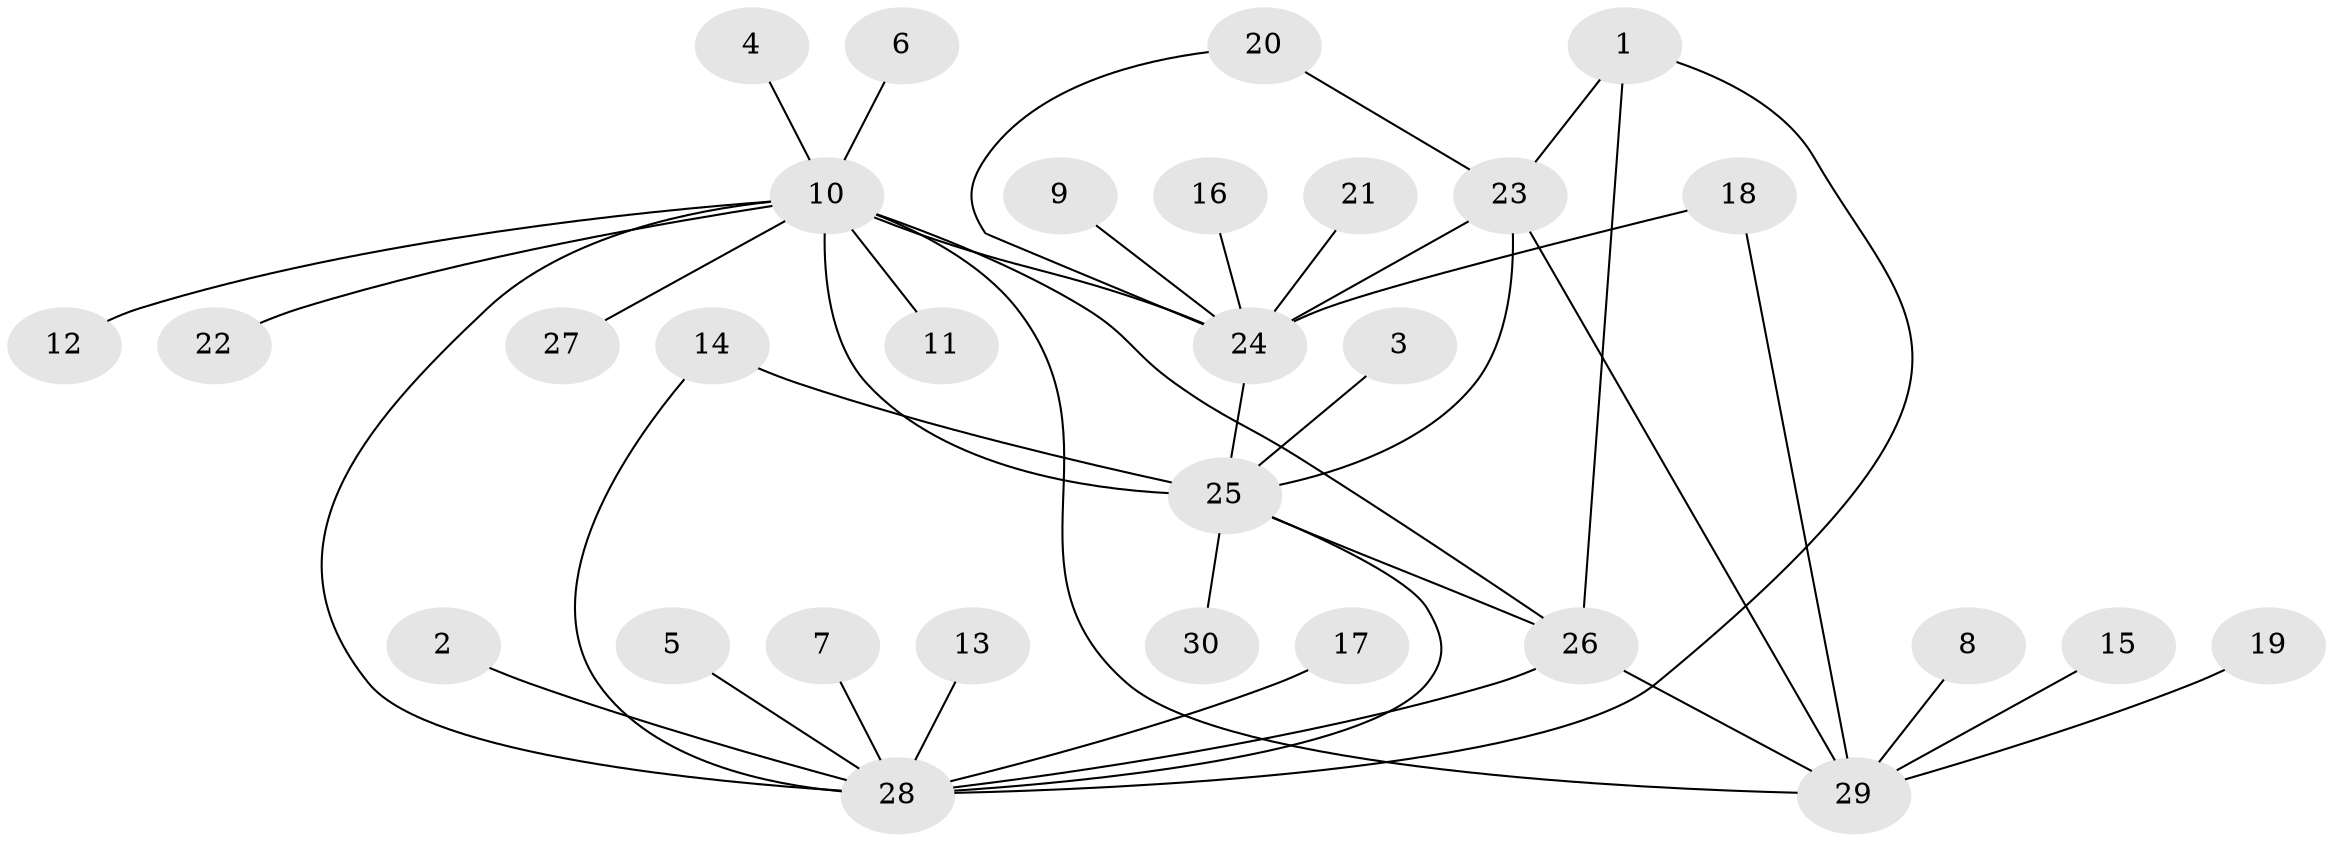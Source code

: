 // original degree distribution, {7: 0.03333333333333333, 6: 0.03333333333333333, 5: 0.08333333333333333, 3: 0.03333333333333333, 4: 0.05, 9: 0.016666666666666666, 12: 0.016666666666666666, 8: 0.016666666666666666, 1: 0.5666666666666667, 2: 0.15}
// Generated by graph-tools (version 1.1) at 2025/50/03/09/25 03:50:27]
// undirected, 30 vertices, 41 edges
graph export_dot {
graph [start="1"]
  node [color=gray90,style=filled];
  1;
  2;
  3;
  4;
  5;
  6;
  7;
  8;
  9;
  10;
  11;
  12;
  13;
  14;
  15;
  16;
  17;
  18;
  19;
  20;
  21;
  22;
  23;
  24;
  25;
  26;
  27;
  28;
  29;
  30;
  1 -- 23 [weight=1.0];
  1 -- 26 [weight=1.0];
  1 -- 28 [weight=1.0];
  2 -- 28 [weight=1.0];
  3 -- 25 [weight=1.0];
  4 -- 10 [weight=1.0];
  5 -- 28 [weight=1.0];
  6 -- 10 [weight=1.0];
  7 -- 28 [weight=1.0];
  8 -- 29 [weight=1.0];
  9 -- 24 [weight=1.0];
  10 -- 11 [weight=1.0];
  10 -- 12 [weight=1.0];
  10 -- 22 [weight=1.0];
  10 -- 24 [weight=1.0];
  10 -- 25 [weight=1.0];
  10 -- 26 [weight=1.0];
  10 -- 27 [weight=1.0];
  10 -- 28 [weight=1.0];
  10 -- 29 [weight=1.0];
  13 -- 28 [weight=1.0];
  14 -- 25 [weight=1.0];
  14 -- 28 [weight=1.0];
  15 -- 29 [weight=1.0];
  16 -- 24 [weight=1.0];
  17 -- 28 [weight=1.0];
  18 -- 24 [weight=1.0];
  18 -- 29 [weight=1.0];
  19 -- 29 [weight=1.0];
  20 -- 23 [weight=1.0];
  20 -- 24 [weight=1.0];
  21 -- 24 [weight=1.0];
  23 -- 24 [weight=1.0];
  23 -- 25 [weight=2.0];
  23 -- 29 [weight=1.0];
  24 -- 25 [weight=1.0];
  25 -- 26 [weight=1.0];
  25 -- 28 [weight=1.0];
  25 -- 30 [weight=1.0];
  26 -- 28 [weight=1.0];
  26 -- 29 [weight=1.0];
}

